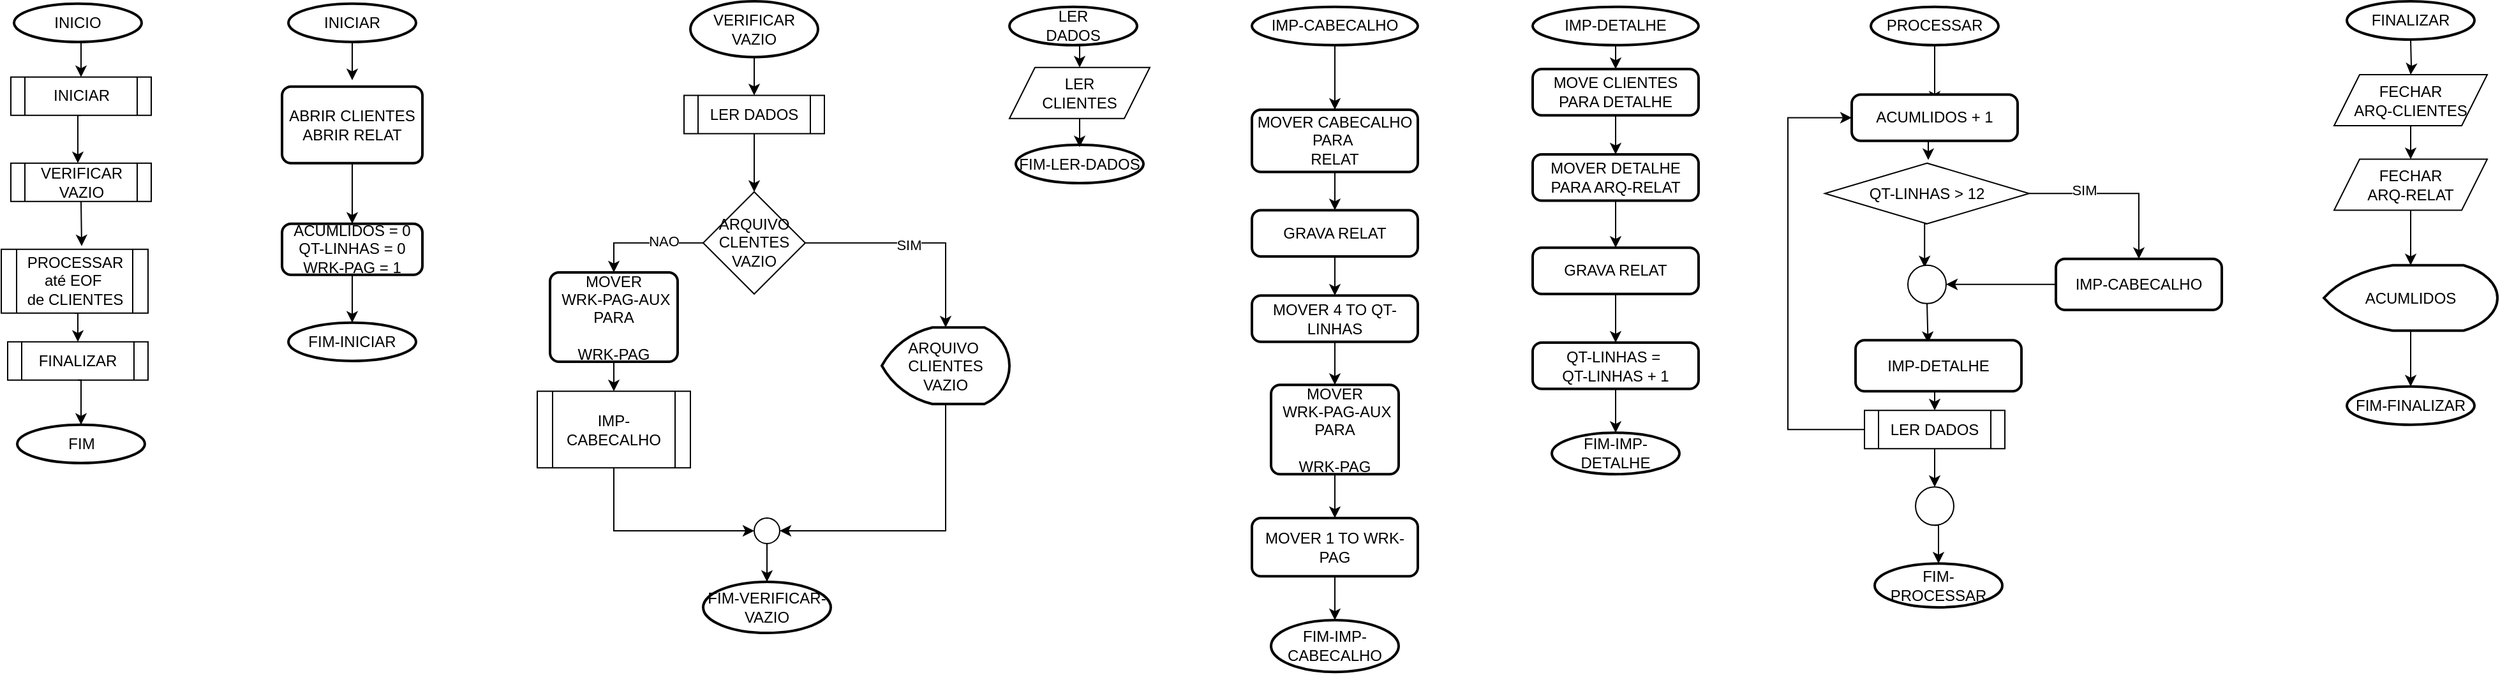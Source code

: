 <mxfile version="24.7.5">
  <diagram name="Página-1" id="7IX-pByfrMTE7C4jA6CD">
    <mxGraphModel dx="1967" dy="1023" grid="1" gridSize="10" guides="1" tooltips="1" connect="1" arrows="1" fold="1" page="1" pageScale="1" pageWidth="827" pageHeight="1169" math="0" shadow="0">
      <root>
        <mxCell id="0" />
        <mxCell id="1" parent="0" />
        <mxCell id="l4LQvMg6DniAkN2_TzX3-2" style="edgeStyle=orthogonalEdgeStyle;rounded=0;orthogonalLoop=1;jettySize=auto;html=1;exitX=0.5;exitY=1;exitDx=0;exitDy=0;exitPerimeter=0;entryX=0.5;entryY=0;entryDx=0;entryDy=0;" parent="1" source="l4LQvMg6DniAkN2_TzX3-3" target="l4LQvMg6DniAkN2_TzX3-6" edge="1">
          <mxGeometry relative="1" as="geometry" />
        </mxCell>
        <mxCell id="l4LQvMg6DniAkN2_TzX3-3" value="INICIO" style="strokeWidth=2;html=1;shape=mxgraph.flowchart.start_1;whiteSpace=wrap;" parent="1" vertex="1">
          <mxGeometry x="-780" y="41.88" width="100" height="30" as="geometry" />
        </mxCell>
        <mxCell id="l4LQvMg6DniAkN2_TzX3-4" value="FIM" style="strokeWidth=2;html=1;shape=mxgraph.flowchart.start_1;whiteSpace=wrap;" parent="1" vertex="1">
          <mxGeometry x="-777.5" y="371.88" width="100" height="30" as="geometry" />
        </mxCell>
        <mxCell id="l4LQvMg6DniAkN2_TzX3-5" style="edgeStyle=orthogonalEdgeStyle;rounded=0;orthogonalLoop=1;jettySize=auto;html=1;exitX=0.5;exitY=1;exitDx=0;exitDy=0;" parent="1" source="l4LQvMg6DniAkN2_TzX3-6" edge="1">
          <mxGeometry relative="1" as="geometry">
            <mxPoint x="-730" y="166.88" as="targetPoint" />
          </mxGeometry>
        </mxCell>
        <mxCell id="l4LQvMg6DniAkN2_TzX3-6" value="INICIAR" style="shape=process;whiteSpace=wrap;html=1;backgroundOutline=1;" parent="1" vertex="1">
          <mxGeometry x="-782.5" y="99.38" width="110" height="30" as="geometry" />
        </mxCell>
        <mxCell id="l4LQvMg6DniAkN2_TzX3-7" style="edgeStyle=orthogonalEdgeStyle;rounded=0;orthogonalLoop=1;jettySize=auto;html=1;exitX=0.5;exitY=1;exitDx=0;exitDy=0;entryX=0.5;entryY=0;entryDx=0;entryDy=0;" parent="1" source="l4LQvMg6DniAkN2_TzX3-8" target="l4LQvMg6DniAkN2_TzX3-9" edge="1">
          <mxGeometry relative="1" as="geometry" />
        </mxCell>
        <mxCell id="l4LQvMg6DniAkN2_TzX3-8" value="PROCESSAR&lt;div&gt;até EOF&amp;nbsp;&lt;/div&gt;&lt;div&gt;de CLIENTES&lt;/div&gt;" style="shape=process;whiteSpace=wrap;html=1;backgroundOutline=1;" parent="1" vertex="1">
          <mxGeometry x="-790" y="234.38" width="115" height="50" as="geometry" />
        </mxCell>
        <mxCell id="l4LQvMg6DniAkN2_TzX3-9" value="FINALIZAR" style="shape=process;whiteSpace=wrap;html=1;backgroundOutline=1;" parent="1" vertex="1">
          <mxGeometry x="-785" y="306.88" width="110" height="30" as="geometry" />
        </mxCell>
        <mxCell id="l4LQvMg6DniAkN2_TzX3-10" style="edgeStyle=orthogonalEdgeStyle;rounded=0;orthogonalLoop=1;jettySize=auto;html=1;exitX=0.5;exitY=1;exitDx=0;exitDy=0;exitPerimeter=0;entryX=0.5;entryY=0;entryDx=0;entryDy=0;" parent="1" source="l4LQvMg6DniAkN2_TzX3-11" edge="1">
          <mxGeometry relative="1" as="geometry">
            <mxPoint x="-515" y="101.88" as="targetPoint" />
          </mxGeometry>
        </mxCell>
        <mxCell id="l4LQvMg6DniAkN2_TzX3-11" value="INICIAR" style="strokeWidth=2;html=1;shape=mxgraph.flowchart.start_1;whiteSpace=wrap;" parent="1" vertex="1">
          <mxGeometry x="-565" y="41.88" width="100" height="30" as="geometry" />
        </mxCell>
        <mxCell id="l4LQvMg6DniAkN2_TzX3-12" value="FIM-INICIAR" style="strokeWidth=2;html=1;shape=mxgraph.flowchart.start_1;whiteSpace=wrap;" parent="1" vertex="1">
          <mxGeometry x="-565" y="291.88" width="100" height="30" as="geometry" />
        </mxCell>
        <mxCell id="l4LQvMg6DniAkN2_TzX3-14" style="edgeStyle=orthogonalEdgeStyle;rounded=0;orthogonalLoop=1;jettySize=auto;html=1;exitX=0.5;exitY=1;exitDx=0;exitDy=0;exitPerimeter=0;" parent="1" source="l4LQvMg6DniAkN2_TzX3-15" edge="1">
          <mxGeometry relative="1" as="geometry">
            <mxPoint x="725.01" y="119.38" as="targetPoint" />
          </mxGeometry>
        </mxCell>
        <mxCell id="l4LQvMg6DniAkN2_TzX3-15" value="PROCESSAR" style="strokeWidth=2;html=1;shape=mxgraph.flowchart.start_1;whiteSpace=wrap;" parent="1" vertex="1">
          <mxGeometry x="675.01" y="44.38" width="100" height="30" as="geometry" />
        </mxCell>
        <mxCell id="l4LQvMg6DniAkN2_TzX3-16" value="FIM-PROCESSAR" style="strokeWidth=2;html=1;shape=mxgraph.flowchart.start_1;whiteSpace=wrap;" parent="1" vertex="1">
          <mxGeometry x="678.01" y="480.63" width="100" height="34.37" as="geometry" />
        </mxCell>
        <mxCell id="l4LQvMg6DniAkN2_TzX3-17" value="" style="edgeStyle=orthogonalEdgeStyle;rounded=0;orthogonalLoop=1;jettySize=auto;html=1;" parent="1" target="l4LQvMg6DniAkN2_TzX3-66" edge="1">
          <mxGeometry relative="1" as="geometry">
            <mxPoint x="1098" y="70.38" as="sourcePoint" />
          </mxGeometry>
        </mxCell>
        <mxCell id="l4LQvMg6DniAkN2_TzX3-18" value="FINALIZAR" style="strokeWidth=2;html=1;shape=mxgraph.flowchart.start_1;whiteSpace=wrap;" parent="1" vertex="1">
          <mxGeometry x="1048" y="40" width="100" height="30" as="geometry" />
        </mxCell>
        <mxCell id="l4LQvMg6DniAkN2_TzX3-19" value="FIM-FINALIZAR" style="strokeWidth=2;html=1;shape=mxgraph.flowchart.start_1;whiteSpace=wrap;" parent="1" vertex="1">
          <mxGeometry x="1048" y="341.88" width="100" height="30" as="geometry" />
        </mxCell>
        <mxCell id="l4LQvMg6DniAkN2_TzX3-20" style="edgeStyle=orthogonalEdgeStyle;rounded=0;orthogonalLoop=1;jettySize=auto;html=1;exitX=0.5;exitY=1;exitDx=0;exitDy=0;entryX=0.5;entryY=0;entryDx=0;entryDy=0;" parent="1" source="l4LQvMg6DniAkN2_TzX3-21" edge="1">
          <mxGeometry relative="1" as="geometry">
            <mxPoint x="720.01" y="164.38" as="targetPoint" />
          </mxGeometry>
        </mxCell>
        <mxCell id="l4LQvMg6DniAkN2_TzX3-21" value="&lt;div&gt;ACUMLIDOS + 1&lt;/div&gt;" style="rounded=1;whiteSpace=wrap;html=1;absoluteArcSize=1;arcSize=14;strokeWidth=2;" parent="1" vertex="1">
          <mxGeometry x="660.01" y="113.13" width="130" height="36.25" as="geometry" />
        </mxCell>
        <mxCell id="l4LQvMg6DniAkN2_TzX3-22" style="edgeStyle=orthogonalEdgeStyle;rounded=0;orthogonalLoop=1;jettySize=auto;html=1;exitX=0.5;exitY=1;exitDx=0;exitDy=0;entryX=0.5;entryY=0;entryDx=0;entryDy=0;entryPerimeter=0;" parent="1" source="l4LQvMg6DniAkN2_TzX3-9" target="l4LQvMg6DniAkN2_TzX3-4" edge="1">
          <mxGeometry relative="1" as="geometry" />
        </mxCell>
        <mxCell id="l4LQvMg6DniAkN2_TzX3-23" style="edgeStyle=orthogonalEdgeStyle;rounded=0;orthogonalLoop=1;jettySize=auto;html=1;exitX=0.5;exitY=1;exitDx=0;exitDy=0;entryX=0.437;entryY=0.054;entryDx=0;entryDy=0;entryPerimeter=0;" parent="1" source="l4LQvMg6DniAkN2_TzX3-69" target="l4LQvMg6DniAkN2_TzX3-41" edge="1">
          <mxGeometry relative="1" as="geometry">
            <mxPoint x="719.01" y="373.13" as="targetPoint" />
          </mxGeometry>
        </mxCell>
        <mxCell id="l4LQvMg6DniAkN2_TzX3-24" style="edgeStyle=orthogonalEdgeStyle;rounded=0;orthogonalLoop=1;jettySize=auto;html=1;entryX=0.5;entryY=0;entryDx=0;entryDy=0;" parent="1" source="l4LQvMg6DniAkN2_TzX3-26" target="l4LQvMg6DniAkN2_TzX3-28" edge="1">
          <mxGeometry relative="1" as="geometry" />
        </mxCell>
        <mxCell id="l4LQvMg6DniAkN2_TzX3-25" value="SIM" style="edgeLabel;html=1;align=center;verticalAlign=middle;resizable=0;points=[];" parent="l4LQvMg6DniAkN2_TzX3-24" vertex="1" connectable="0">
          <mxGeometry x="-0.375" y="3" relative="1" as="geometry">
            <mxPoint as="offset" />
          </mxGeometry>
        </mxCell>
        <mxCell id="l4LQvMg6DniAkN2_TzX3-26" value="QT-LINHAS &amp;gt; 12" style="rhombus;whiteSpace=wrap;html=1;" parent="1" vertex="1">
          <mxGeometry x="639.01" y="166.88" width="160" height="47.5" as="geometry" />
        </mxCell>
        <mxCell id="l4LQvMg6DniAkN2_TzX3-27" style="edgeStyle=orthogonalEdgeStyle;rounded=0;orthogonalLoop=1;jettySize=auto;html=1;entryX=1;entryY=0.5;entryDx=0;entryDy=0;" parent="1" source="l4LQvMg6DniAkN2_TzX3-28" target="l4LQvMg6DniAkN2_TzX3-69" edge="1">
          <mxGeometry relative="1" as="geometry" />
        </mxCell>
        <mxCell id="l4LQvMg6DniAkN2_TzX3-28" value="IMP-CABECALHO" style="rounded=1;whiteSpace=wrap;html=1;absoluteArcSize=1;arcSize=14;strokeWidth=2;" parent="1" vertex="1">
          <mxGeometry x="820.01" y="241.88" width="130" height="40" as="geometry" />
        </mxCell>
        <mxCell id="l4LQvMg6DniAkN2_TzX3-29" value="" style="ellipse;whiteSpace=wrap;html=1;aspect=fixed;" parent="1" vertex="1">
          <mxGeometry x="710.01" y="420.63" width="30" height="30" as="geometry" />
        </mxCell>
        <mxCell id="rtkUMa0k2rk_nBCBNuhD-1" value="" style="edgeStyle=orthogonalEdgeStyle;rounded=0;orthogonalLoop=1;jettySize=auto;html=1;" parent="1" source="l4LQvMg6DniAkN2_TzX3-30" target="l4LQvMg6DniAkN2_TzX3-31" edge="1">
          <mxGeometry relative="1" as="geometry" />
        </mxCell>
        <mxCell id="l4LQvMg6DniAkN2_TzX3-30" value="ABRIR&amp;nbsp;&lt;span style=&quot;background-color: initial;&quot;&gt;CLIENTES&lt;/span&gt;&lt;div&gt;ABRIR&amp;nbsp;&lt;span style=&quot;background-color: initial;&quot;&gt;RELAT&lt;/span&gt;&lt;/div&gt;" style="rounded=1;whiteSpace=wrap;html=1;absoluteArcSize=1;arcSize=14;strokeWidth=2;" parent="1" vertex="1">
          <mxGeometry x="-570" y="106.88" width="110" height="60" as="geometry" />
        </mxCell>
        <mxCell id="l4LQvMg6DniAkN2_TzX3-31" value="ACUMLIDOS = 0&lt;div&gt;QT-LINHAS = 0&lt;/div&gt;&lt;div&gt;WRK-PAG = 1&lt;/div&gt;" style="rounded=1;whiteSpace=wrap;html=1;absoluteArcSize=1;arcSize=14;strokeWidth=2;" parent="1" vertex="1">
          <mxGeometry x="-570" y="214.38" width="110" height="40" as="geometry" />
        </mxCell>
        <mxCell id="l4LQvMg6DniAkN2_TzX3-32" style="edgeStyle=orthogonalEdgeStyle;rounded=0;orthogonalLoop=1;jettySize=auto;html=1;exitX=0.5;exitY=1;exitDx=0;exitDy=0;" parent="1" source="l4LQvMg6DniAkN2_TzX3-33" edge="1">
          <mxGeometry relative="1" as="geometry">
            <mxPoint x="-727" y="231.88" as="targetPoint" />
          </mxGeometry>
        </mxCell>
        <mxCell id="l4LQvMg6DniAkN2_TzX3-33" value="VERIFICAR&lt;div&gt;VAZIO&lt;/div&gt;" style="shape=process;whiteSpace=wrap;html=1;backgroundOutline=1;" parent="1" vertex="1">
          <mxGeometry x="-782.5" y="166.88" width="110" height="30" as="geometry" />
        </mxCell>
        <mxCell id="l4LQvMg6DniAkN2_TzX3-34" style="edgeStyle=orthogonalEdgeStyle;rounded=0;orthogonalLoop=1;jettySize=auto;html=1;exitX=0.5;exitY=1;exitDx=0;exitDy=0;exitPerimeter=0;entryX=0.5;entryY=0;entryDx=0;entryDy=0;" parent="1" source="l4LQvMg6DniAkN2_TzX3-35" target="l4LQvMg6DniAkN2_TzX3-36" edge="1">
          <mxGeometry relative="1" as="geometry" />
        </mxCell>
        <mxCell id="l4LQvMg6DniAkN2_TzX3-35" value="LER&lt;div&gt;DADOS&lt;/div&gt;" style="strokeWidth=2;html=1;shape=mxgraph.flowchart.start_1;whiteSpace=wrap;" parent="1" vertex="1">
          <mxGeometry y="44.38" width="100" height="30" as="geometry" />
        </mxCell>
        <mxCell id="l4LQvMg6DniAkN2_TzX3-36" value="LER&lt;div&gt;CLIENTES&lt;/div&gt;" style="shape=parallelogram;perimeter=parallelogramPerimeter;whiteSpace=wrap;html=1;fixedSize=1;" parent="1" vertex="1">
          <mxGeometry y="91.88" width="110" height="40" as="geometry" />
        </mxCell>
        <mxCell id="l4LQvMg6DniAkN2_TzX3-37" value="FIM-LER-DADOS" style="strokeWidth=2;html=1;shape=mxgraph.flowchart.start_1;whiteSpace=wrap;" parent="1" vertex="1">
          <mxGeometry x="5" y="152.51" width="100" height="30" as="geometry" />
        </mxCell>
        <mxCell id="l4LQvMg6DniAkN2_TzX3-38" style="edgeStyle=orthogonalEdgeStyle;rounded=0;orthogonalLoop=1;jettySize=auto;html=1;exitX=0.5;exitY=1;exitDx=0;exitDy=0;" parent="1" source="l4LQvMg6DniAkN2_TzX3-36" edge="1">
          <mxGeometry relative="1" as="geometry">
            <mxPoint x="55" y="154.38" as="targetPoint" />
          </mxGeometry>
        </mxCell>
        <mxCell id="l4LQvMg6DniAkN2_TzX3-40" style="edgeStyle=orthogonalEdgeStyle;rounded=0;orthogonalLoop=1;jettySize=auto;html=1;exitX=0.5;exitY=1;exitDx=0;exitDy=0;entryX=0.5;entryY=0;entryDx=0;entryDy=0;" parent="1" source="l4LQvMg6DniAkN2_TzX3-41" target="l4LQvMg6DniAkN2_TzX3-44" edge="1">
          <mxGeometry relative="1" as="geometry" />
        </mxCell>
        <mxCell id="l4LQvMg6DniAkN2_TzX3-41" value="IMP-DETALHE" style="rounded=1;whiteSpace=wrap;html=1;absoluteArcSize=1;arcSize=14;strokeWidth=2;" parent="1" vertex="1">
          <mxGeometry x="663.01" y="305.63" width="130" height="40" as="geometry" />
        </mxCell>
        <mxCell id="l4LQvMg6DniAkN2_TzX3-42" style="edgeStyle=orthogonalEdgeStyle;rounded=0;orthogonalLoop=1;jettySize=auto;html=1;exitX=0.5;exitY=1;exitDx=0;exitDy=0;entryX=0.5;entryY=0;entryDx=0;entryDy=0;" parent="1" source="l4LQvMg6DniAkN2_TzX3-44" target="l4LQvMg6DniAkN2_TzX3-29" edge="1">
          <mxGeometry relative="1" as="geometry" />
        </mxCell>
        <mxCell id="l4LQvMg6DniAkN2_TzX3-43" style="edgeStyle=orthogonalEdgeStyle;rounded=0;orthogonalLoop=1;jettySize=auto;html=1;entryX=0;entryY=0.5;entryDx=0;entryDy=0;exitX=0;exitY=0.5;exitDx=0;exitDy=0;" parent="1" source="l4LQvMg6DniAkN2_TzX3-44" target="l4LQvMg6DniAkN2_TzX3-21" edge="1">
          <mxGeometry relative="1" as="geometry">
            <Array as="points">
              <mxPoint x="610.01" y="375.38" />
              <mxPoint x="610.01" y="131.38" />
            </Array>
          </mxGeometry>
        </mxCell>
        <mxCell id="l4LQvMg6DniAkN2_TzX3-44" value="LER DADOS" style="shape=process;whiteSpace=wrap;html=1;backgroundOutline=1;" parent="1" vertex="1">
          <mxGeometry x="670.01" y="360.63" width="110" height="30" as="geometry" />
        </mxCell>
        <mxCell id="l4LQvMg6DniAkN2_TzX3-45" style="edgeStyle=orthogonalEdgeStyle;rounded=0;orthogonalLoop=1;jettySize=auto;html=1;exitX=0.5;exitY=1;exitDx=0;exitDy=0;entryX=0.5;entryY=0;entryDx=0;entryDy=0;entryPerimeter=0;" parent="1" source="l4LQvMg6DniAkN2_TzX3-29" target="l4LQvMg6DniAkN2_TzX3-16" edge="1">
          <mxGeometry relative="1" as="geometry" />
        </mxCell>
        <mxCell id="rtkUMa0k2rk_nBCBNuhD-25" value="" style="edgeStyle=orthogonalEdgeStyle;rounded=0;orthogonalLoop=1;jettySize=auto;html=1;" parent="1" source="l4LQvMg6DniAkN2_TzX3-46" target="rtkUMa0k2rk_nBCBNuhD-24" edge="1">
          <mxGeometry relative="1" as="geometry" />
        </mxCell>
        <mxCell id="l4LQvMg6DniAkN2_TzX3-46" value="IMP-CABECALHO" style="strokeWidth=2;html=1;shape=mxgraph.flowchart.start_1;whiteSpace=wrap;" parent="1" vertex="1">
          <mxGeometry x="190" y="44.38" width="130" height="30" as="geometry" />
        </mxCell>
        <mxCell id="rtkUMa0k2rk_nBCBNuhD-28" value="" style="edgeStyle=orthogonalEdgeStyle;rounded=0;orthogonalLoop=1;jettySize=auto;html=1;" parent="1" source="l4LQvMg6DniAkN2_TzX3-50" target="rtkUMa0k2rk_nBCBNuhD-20" edge="1">
          <mxGeometry relative="1" as="geometry" />
        </mxCell>
        <mxCell id="l4LQvMg6DniAkN2_TzX3-50" value="MOVER 4 TO QT-LINHAS" style="rounded=1;whiteSpace=wrap;html=1;absoluteArcSize=1;arcSize=14;strokeWidth=2;" parent="1" vertex="1">
          <mxGeometry x="190" y="270.63" width="130" height="36.25" as="geometry" />
        </mxCell>
        <mxCell id="l4LQvMg6DniAkN2_TzX3-51" style="edgeStyle=orthogonalEdgeStyle;rounded=0;orthogonalLoop=1;jettySize=auto;html=1;exitX=0.5;exitY=1;exitDx=0;exitDy=0;exitPerimeter=0;entryX=0.5;entryY=0;entryDx=0;entryDy=0;" parent="1" source="l4LQvMg6DniAkN2_TzX3-52" target="l4LQvMg6DniAkN2_TzX3-57" edge="1">
          <mxGeometry relative="1" as="geometry" />
        </mxCell>
        <mxCell id="l4LQvMg6DniAkN2_TzX3-52" value="IMP-DETALHE" style="strokeWidth=2;html=1;shape=mxgraph.flowchart.start_1;whiteSpace=wrap;" parent="1" vertex="1">
          <mxGeometry x="410" y="44.38" width="130" height="30" as="geometry" />
        </mxCell>
        <mxCell id="rtkUMa0k2rk_nBCBNuhD-34" value="" style="edgeStyle=orthogonalEdgeStyle;rounded=0;orthogonalLoop=1;jettySize=auto;html=1;" parent="1" source="l4LQvMg6DniAkN2_TzX3-56" target="l4LQvMg6DniAkN2_TzX3-60" edge="1">
          <mxGeometry relative="1" as="geometry" />
        </mxCell>
        <mxCell id="l4LQvMg6DniAkN2_TzX3-56" value="QT-LINHAS =&amp;nbsp;&lt;div&gt;QT-LINHAS + 1&lt;/div&gt;" style="rounded=1;whiteSpace=wrap;html=1;absoluteArcSize=1;arcSize=14;strokeWidth=2;" parent="1" vertex="1">
          <mxGeometry x="410" y="307.51" width="130" height="36.25" as="geometry" />
        </mxCell>
        <mxCell id="rtkUMa0k2rk_nBCBNuhD-32" value="" style="edgeStyle=orthogonalEdgeStyle;rounded=0;orthogonalLoop=1;jettySize=auto;html=1;" parent="1" source="l4LQvMg6DniAkN2_TzX3-57" target="rtkUMa0k2rk_nBCBNuhD-31" edge="1">
          <mxGeometry relative="1" as="geometry" />
        </mxCell>
        <mxCell id="l4LQvMg6DniAkN2_TzX3-57" value="MOVE CLIENTES&lt;div&gt;PARA DETALHE&lt;/div&gt;" style="rounded=1;whiteSpace=wrap;html=1;absoluteArcSize=1;arcSize=14;strokeWidth=2;" parent="1" vertex="1">
          <mxGeometry x="410" y="93.13" width="130" height="36.25" as="geometry" />
        </mxCell>
        <mxCell id="l4LQvMg6DniAkN2_TzX3-58" style="edgeStyle=orthogonalEdgeStyle;rounded=0;orthogonalLoop=1;jettySize=auto;html=1;exitX=0.5;exitY=1;exitDx=0;exitDy=0;" parent="1" source="l4LQvMg6DniAkN2_TzX3-56" target="l4LQvMg6DniAkN2_TzX3-56" edge="1">
          <mxGeometry relative="1" as="geometry" />
        </mxCell>
        <mxCell id="l4LQvMg6DniAkN2_TzX3-59" value="FIM-IMP-CABECALHO" style="strokeWidth=2;html=1;shape=mxgraph.flowchart.start_1;whiteSpace=wrap;" parent="1" vertex="1">
          <mxGeometry x="205" y="525" width="100" height="40.62" as="geometry" />
        </mxCell>
        <mxCell id="l4LQvMg6DniAkN2_TzX3-60" value="FIM-IMP-DETALHE" style="strokeWidth=2;html=1;shape=mxgraph.flowchart.start_1;whiteSpace=wrap;" parent="1" vertex="1">
          <mxGeometry x="425" y="378.13" width="100" height="32.5" as="geometry" />
        </mxCell>
        <mxCell id="rtkUMa0k2rk_nBCBNuhD-30" value="" style="edgeStyle=orthogonalEdgeStyle;rounded=0;orthogonalLoop=1;jettySize=auto;html=1;" parent="1" source="l4LQvMg6DniAkN2_TzX3-64" target="l4LQvMg6DniAkN2_TzX3-59" edge="1">
          <mxGeometry relative="1" as="geometry" />
        </mxCell>
        <mxCell id="l4LQvMg6DniAkN2_TzX3-64" value="MOVER 1 TO WRK-PAG" style="rounded=1;whiteSpace=wrap;html=1;absoluteArcSize=1;arcSize=14;strokeWidth=2;" parent="1" vertex="1">
          <mxGeometry x="190" y="445" width="130" height="45.62" as="geometry" />
        </mxCell>
        <mxCell id="l4LQvMg6DniAkN2_TzX3-65" value="" style="edgeStyle=orthogonalEdgeStyle;rounded=0;orthogonalLoop=1;jettySize=auto;html=1;" parent="1" source="rtkUMa0k2rk_nBCBNuhD-37" target="l4LQvMg6DniAkN2_TzX3-70" edge="1">
          <mxGeometry relative="1" as="geometry" />
        </mxCell>
        <mxCell id="l4LQvMg6DniAkN2_TzX3-66" value="FECHAR&lt;div&gt;ARQ-CLIENTES&lt;/div&gt;" style="shape=parallelogram;perimeter=parallelogramPerimeter;whiteSpace=wrap;html=1;fixedSize=1;" parent="1" vertex="1">
          <mxGeometry x="1038" y="97.5" width="120" height="40" as="geometry" />
        </mxCell>
        <mxCell id="l4LQvMg6DniAkN2_TzX3-67" value="" style="edgeStyle=orthogonalEdgeStyle;rounded=0;orthogonalLoop=1;jettySize=auto;html=1;" parent="1" source="l4LQvMg6DniAkN2_TzX3-70" target="l4LQvMg6DniAkN2_TzX3-19" edge="1">
          <mxGeometry relative="1" as="geometry">
            <mxPoint x="1098" y="246.88" as="sourcePoint" />
          </mxGeometry>
        </mxCell>
        <mxCell id="l4LQvMg6DniAkN2_TzX3-68" value="" style="edgeStyle=orthogonalEdgeStyle;rounded=0;orthogonalLoop=1;jettySize=auto;html=1;exitX=0.5;exitY=1;exitDx=0;exitDy=0;entryX=0.437;entryY=0.054;entryDx=0;entryDy=0;entryPerimeter=0;" parent="1" source="l4LQvMg6DniAkN2_TzX3-26" target="l4LQvMg6DniAkN2_TzX3-69" edge="1">
          <mxGeometry relative="1" as="geometry">
            <mxPoint x="720.01" y="307.38" as="targetPoint" />
            <mxPoint x="719.01" y="214.38" as="sourcePoint" />
          </mxGeometry>
        </mxCell>
        <mxCell id="l4LQvMg6DniAkN2_TzX3-69" value="" style="ellipse;whiteSpace=wrap;html=1;aspect=fixed;" parent="1" vertex="1">
          <mxGeometry x="704.01" y="246.88" width="30" height="30" as="geometry" />
        </mxCell>
        <mxCell id="l4LQvMg6DniAkN2_TzX3-71" style="edgeStyle=orthogonalEdgeStyle;rounded=0;orthogonalLoop=1;jettySize=auto;html=1;exitX=0.5;exitY=1;exitDx=0;exitDy=0;exitPerimeter=0;entryX=0.5;entryY=0;entryDx=0;entryDy=0;" parent="1" source="l4LQvMg6DniAkN2_TzX3-72" target="l4LQvMg6DniAkN2_TzX3-75" edge="1">
          <mxGeometry relative="1" as="geometry" />
        </mxCell>
        <mxCell id="l4LQvMg6DniAkN2_TzX3-72" value="VERIFICAR&lt;div&gt;VAZIO&lt;/div&gt;" style="strokeWidth=2;html=1;shape=mxgraph.flowchart.start_1;whiteSpace=wrap;" parent="1" vertex="1">
          <mxGeometry x="-250" y="40" width="100" height="43.75" as="geometry" />
        </mxCell>
        <mxCell id="l4LQvMg6DniAkN2_TzX3-73" value="FIM-VERIFICAR-VAZIO" style="strokeWidth=2;html=1;shape=mxgraph.flowchart.start_1;whiteSpace=wrap;" parent="1" vertex="1">
          <mxGeometry x="-240" y="495" width="100" height="40" as="geometry" />
        </mxCell>
        <mxCell id="l4LQvMg6DniAkN2_TzX3-74" style="edgeStyle=orthogonalEdgeStyle;rounded=0;orthogonalLoop=1;jettySize=auto;html=1;exitX=0.5;exitY=1;exitDx=0;exitDy=0;entryX=0.5;entryY=0;entryDx=0;entryDy=0;" parent="1" source="l4LQvMg6DniAkN2_TzX3-75" target="l4LQvMg6DniAkN2_TzX3-76" edge="1">
          <mxGeometry relative="1" as="geometry" />
        </mxCell>
        <mxCell id="l4LQvMg6DniAkN2_TzX3-75" value="LER DADOS" style="shape=process;whiteSpace=wrap;html=1;backgroundOutline=1;" parent="1" vertex="1">
          <mxGeometry x="-255" y="113.75" width="110" height="30" as="geometry" />
        </mxCell>
        <mxCell id="rtkUMa0k2rk_nBCBNuhD-14" style="edgeStyle=orthogonalEdgeStyle;rounded=0;orthogonalLoop=1;jettySize=auto;html=1;exitX=0;exitY=0.5;exitDx=0;exitDy=0;entryX=0.5;entryY=0;entryDx=0;entryDy=0;" parent="1" source="l4LQvMg6DniAkN2_TzX3-76" target="rtkUMa0k2rk_nBCBNuhD-7" edge="1">
          <mxGeometry relative="1" as="geometry" />
        </mxCell>
        <mxCell id="rtkUMa0k2rk_nBCBNuhD-19" value="NAO" style="edgeLabel;html=1;align=center;verticalAlign=middle;resizable=0;points=[];" parent="rtkUMa0k2rk_nBCBNuhD-14" vertex="1" connectable="0">
          <mxGeometry x="-0.332" y="-2" relative="1" as="geometry">
            <mxPoint as="offset" />
          </mxGeometry>
        </mxCell>
        <mxCell id="l4LQvMg6DniAkN2_TzX3-76" value="ARQUIVO CLENTES&lt;div&gt;VAZIO&lt;/div&gt;" style="rhombus;whiteSpace=wrap;html=1;" parent="1" vertex="1">
          <mxGeometry x="-240" y="189.38" width="80" height="80" as="geometry" />
        </mxCell>
        <mxCell id="l4LQvMg6DniAkN2_TzX3-77" value="ARQUIVO&amp;nbsp;&lt;div&gt;CLIENTES&lt;div&gt;VAZIO&lt;/div&gt;&lt;/div&gt;" style="strokeWidth=2;html=1;shape=mxgraph.flowchart.display;whiteSpace=wrap;" parent="1" vertex="1">
          <mxGeometry x="-100" y="295.63" width="100" height="60" as="geometry" />
        </mxCell>
        <mxCell id="l4LQvMg6DniAkN2_TzX3-78" style="edgeStyle=orthogonalEdgeStyle;rounded=0;orthogonalLoop=1;jettySize=auto;html=1;exitX=1;exitY=0.5;exitDx=0;exitDy=0;entryX=0.5;entryY=0;entryDx=0;entryDy=0;entryPerimeter=0;" parent="1" source="l4LQvMg6DniAkN2_TzX3-76" target="l4LQvMg6DniAkN2_TzX3-77" edge="1">
          <mxGeometry relative="1" as="geometry" />
        </mxCell>
        <mxCell id="rtkUMa0k2rk_nBCBNuhD-12" value="SIM" style="edgeLabel;html=1;align=center;verticalAlign=middle;resizable=0;points=[];" parent="l4LQvMg6DniAkN2_TzX3-78" vertex="1" connectable="0">
          <mxGeometry x="-0.079" y="-1" relative="1" as="geometry">
            <mxPoint as="offset" />
          </mxGeometry>
        </mxCell>
        <mxCell id="l4LQvMg6DniAkN2_TzX3-80" value="" style="verticalLabelPosition=bottom;verticalAlign=top;html=1;shape=mxgraph.flowchart.on-page_reference;" parent="1" vertex="1">
          <mxGeometry x="-200" y="445" width="20" height="20" as="geometry" />
        </mxCell>
        <mxCell id="l4LQvMg6DniAkN2_TzX3-82" style="edgeStyle=orthogonalEdgeStyle;rounded=0;orthogonalLoop=1;jettySize=auto;html=1;exitX=0.5;exitY=1;exitDx=0;exitDy=0;exitPerimeter=0;entryX=0.5;entryY=0;entryDx=0;entryDy=0;entryPerimeter=0;" parent="1" source="l4LQvMg6DniAkN2_TzX3-80" target="l4LQvMg6DniAkN2_TzX3-73" edge="1">
          <mxGeometry relative="1" as="geometry" />
        </mxCell>
        <mxCell id="l4LQvMg6DniAkN2_TzX3-83" style="edgeStyle=orthogonalEdgeStyle;rounded=0;orthogonalLoop=1;jettySize=auto;html=1;exitX=0.5;exitY=1;exitDx=0;exitDy=0;exitPerimeter=0;entryX=1;entryY=0.5;entryDx=0;entryDy=0;entryPerimeter=0;" parent="1" source="l4LQvMg6DniAkN2_TzX3-77" target="l4LQvMg6DniAkN2_TzX3-80" edge="1">
          <mxGeometry relative="1" as="geometry" />
        </mxCell>
        <mxCell id="l4LQvMg6DniAkN2_TzX3-86" value="IMP-CABECALHO" style="shape=process;whiteSpace=wrap;html=1;backgroundOutline=1;" parent="1" vertex="1">
          <mxGeometry x="-370" y="345.63" width="120" height="60" as="geometry" />
        </mxCell>
        <mxCell id="rtkUMa0k2rk_nBCBNuhD-3" value="" style="edgeStyle=orthogonalEdgeStyle;rounded=0;orthogonalLoop=1;jettySize=auto;html=1;exitX=0.5;exitY=1;exitDx=0;exitDy=0;entryX=0.5;entryY=0;entryDx=0;entryDy=0;entryPerimeter=0;" parent="1" source="l4LQvMg6DniAkN2_TzX3-31" edge="1">
          <mxGeometry relative="1" as="geometry">
            <mxPoint x="-515" y="254.88" as="sourcePoint" />
            <mxPoint x="-515" y="291.88" as="targetPoint" />
          </mxGeometry>
        </mxCell>
        <mxCell id="rtkUMa0k2rk_nBCBNuhD-9" value="" style="edgeStyle=orthogonalEdgeStyle;rounded=0;orthogonalLoop=1;jettySize=auto;html=1;" parent="1" source="rtkUMa0k2rk_nBCBNuhD-7" target="l4LQvMg6DniAkN2_TzX3-86" edge="1">
          <mxGeometry relative="1" as="geometry" />
        </mxCell>
        <mxCell id="rtkUMa0k2rk_nBCBNuhD-7" value="MOVER&lt;div&gt;&amp;nbsp;WRK-PAG-AUX&lt;/div&gt;&lt;div&gt;PARA&lt;/div&gt;&lt;div&gt;&lt;br&gt;&lt;div&gt;WRK-PAG&lt;/div&gt;&lt;/div&gt;" style="rounded=1;whiteSpace=wrap;html=1;absoluteArcSize=1;arcSize=14;strokeWidth=2;" parent="1" vertex="1">
          <mxGeometry x="-360" y="252.5" width="100" height="70" as="geometry" />
        </mxCell>
        <mxCell id="rtkUMa0k2rk_nBCBNuhD-17" style="edgeStyle=orthogonalEdgeStyle;rounded=0;orthogonalLoop=1;jettySize=auto;html=1;entryX=0;entryY=0.5;entryDx=0;entryDy=0;entryPerimeter=0;exitX=0.5;exitY=1;exitDx=0;exitDy=0;" parent="1" source="l4LQvMg6DniAkN2_TzX3-86" target="l4LQvMg6DniAkN2_TzX3-80" edge="1">
          <mxGeometry relative="1" as="geometry" />
        </mxCell>
        <mxCell id="rtkUMa0k2rk_nBCBNuhD-29" value="" style="edgeStyle=orthogonalEdgeStyle;rounded=0;orthogonalLoop=1;jettySize=auto;html=1;" parent="1" source="rtkUMa0k2rk_nBCBNuhD-20" target="l4LQvMg6DniAkN2_TzX3-64" edge="1">
          <mxGeometry relative="1" as="geometry" />
        </mxCell>
        <mxCell id="rtkUMa0k2rk_nBCBNuhD-20" value="MOVER&lt;div&gt;&amp;nbsp;WRK-PAG-AUX&lt;/div&gt;&lt;div&gt;PARA&lt;/div&gt;&lt;div&gt;&lt;br&gt;&lt;div&gt;WRK-PAG&lt;/div&gt;&lt;/div&gt;" style="rounded=1;whiteSpace=wrap;html=1;absoluteArcSize=1;arcSize=14;strokeWidth=2;" parent="1" vertex="1">
          <mxGeometry x="205" y="340.63" width="100" height="70" as="geometry" />
        </mxCell>
        <mxCell id="rtkUMa0k2rk_nBCBNuhD-27" value="" style="edgeStyle=orthogonalEdgeStyle;rounded=0;orthogonalLoop=1;jettySize=auto;html=1;entryX=0.5;entryY=0;entryDx=0;entryDy=0;" parent="1" source="rtkUMa0k2rk_nBCBNuhD-23" target="l4LQvMg6DniAkN2_TzX3-50" edge="1">
          <mxGeometry relative="1" as="geometry" />
        </mxCell>
        <mxCell id="rtkUMa0k2rk_nBCBNuhD-23" value="GRAVA RELAT" style="rounded=1;whiteSpace=wrap;html=1;absoluteArcSize=1;arcSize=14;strokeWidth=2;" parent="1" vertex="1">
          <mxGeometry x="190" y="203.75" width="130" height="36.25" as="geometry" />
        </mxCell>
        <mxCell id="rtkUMa0k2rk_nBCBNuhD-26" value="" style="edgeStyle=orthogonalEdgeStyle;rounded=0;orthogonalLoop=1;jettySize=auto;html=1;" parent="1" source="rtkUMa0k2rk_nBCBNuhD-24" target="rtkUMa0k2rk_nBCBNuhD-23" edge="1">
          <mxGeometry relative="1" as="geometry" />
        </mxCell>
        <mxCell id="rtkUMa0k2rk_nBCBNuhD-24" value="MOVER CABECALHO PARA&amp;nbsp;&lt;div&gt;RELAT&lt;/div&gt;" style="rounded=1;whiteSpace=wrap;html=1;absoluteArcSize=1;arcSize=14;strokeWidth=2;" parent="1" vertex="1">
          <mxGeometry x="190" y="125" width="130" height="48.75" as="geometry" />
        </mxCell>
        <mxCell id="rtkUMa0k2rk_nBCBNuhD-36" value="" style="edgeStyle=orthogonalEdgeStyle;rounded=0;orthogonalLoop=1;jettySize=auto;html=1;" parent="1" source="rtkUMa0k2rk_nBCBNuhD-31" target="rtkUMa0k2rk_nBCBNuhD-33" edge="1">
          <mxGeometry relative="1" as="geometry" />
        </mxCell>
        <mxCell id="rtkUMa0k2rk_nBCBNuhD-31" value="MOVER DETALHE PARA ARQ-RELAT" style="rounded=1;whiteSpace=wrap;html=1;absoluteArcSize=1;arcSize=14;strokeWidth=2;" parent="1" vertex="1">
          <mxGeometry x="410" y="160" width="130" height="36.25" as="geometry" />
        </mxCell>
        <mxCell id="rtkUMa0k2rk_nBCBNuhD-35" value="" style="edgeStyle=orthogonalEdgeStyle;rounded=0;orthogonalLoop=1;jettySize=auto;html=1;entryX=0.5;entryY=0;entryDx=0;entryDy=0;" parent="1" source="rtkUMa0k2rk_nBCBNuhD-33" target="l4LQvMg6DniAkN2_TzX3-56" edge="1">
          <mxGeometry relative="1" as="geometry" />
        </mxCell>
        <mxCell id="rtkUMa0k2rk_nBCBNuhD-33" value="GRAVA RELAT" style="rounded=1;whiteSpace=wrap;html=1;absoluteArcSize=1;arcSize=14;strokeWidth=2;" parent="1" vertex="1">
          <mxGeometry x="410" y="233.13" width="130" height="36.25" as="geometry" />
        </mxCell>
        <mxCell id="rtkUMa0k2rk_nBCBNuhD-38" value="" style="edgeStyle=orthogonalEdgeStyle;rounded=0;orthogonalLoop=1;jettySize=auto;html=1;" parent="1" target="l4LQvMg6DniAkN2_TzX3-70" edge="1">
          <mxGeometry relative="1" as="geometry">
            <mxPoint x="1098" y="246.88" as="sourcePoint" />
            <mxPoint x="1098" y="356" as="targetPoint" />
          </mxGeometry>
        </mxCell>
        <mxCell id="l4LQvMg6DniAkN2_TzX3-70" value="ACUMLIDOS&lt;span style=&quot;background-color: initial; color: rgba(0, 0, 0, 0); font-family: monospace; font-size: 0px; text-align: start; text-wrap: nowrap;&quot;&gt;%3CmxGraphModel%3E%3Croot%3E%3CmxCell%20id%3D%220%22%2F%3E%3CmxCell%20id%3D%221%22%20parent%3D%220%22%2F%3E%3CmxCell%20id%3D%222%22%20value%3D%22LIDOS%26lt%3Bdiv%26gt%3BVALIDOS%26lt%3B%2Fdiv%26gt%3B%22%20style%3D%22strokeWidth%3D2%3Bhtml%3D1%3Bshape%3Dmxgraph.flowchart.display%3BwhiteSpace%3Dwrap%3B%22%20vertex%3D%221%22%20parent%3D%221%22%3E%3CmxGeometry%20x%3D%221034%22%20y%3D%2288.75%22%20width%3D%22100%22%20height%3D%2235%22%20as%3D%22geometry%22%2F%3E%3C%2FmxCell%3E%3C%2Froot%3E%3C%2FmxGraphModel%3ECONSCOMNSCONSCONCONS&lt;/span&gt;" style="strokeWidth=2;html=1;shape=mxgraph.flowchart.display;whiteSpace=wrap;" parent="1" vertex="1">
          <mxGeometry x="1030" y="246.88" width="136" height="51.25" as="geometry" />
        </mxCell>
        <mxCell id="rtkUMa0k2rk_nBCBNuhD-39" value="" style="edgeStyle=orthogonalEdgeStyle;rounded=0;orthogonalLoop=1;jettySize=auto;html=1;" parent="1" source="l4LQvMg6DniAkN2_TzX3-66" target="rtkUMa0k2rk_nBCBNuhD-37" edge="1">
          <mxGeometry relative="1" as="geometry">
            <mxPoint x="1098" y="138" as="sourcePoint" />
            <mxPoint x="1098" y="247" as="targetPoint" />
          </mxGeometry>
        </mxCell>
        <mxCell id="rtkUMa0k2rk_nBCBNuhD-37" value="FECHAR&lt;div&gt;ARQ-RELAT&lt;/div&gt;" style="shape=parallelogram;perimeter=parallelogramPerimeter;whiteSpace=wrap;html=1;fixedSize=1;" parent="1" vertex="1">
          <mxGeometry x="1038" y="163.75" width="120" height="40" as="geometry" />
        </mxCell>
      </root>
    </mxGraphModel>
  </diagram>
</mxfile>
